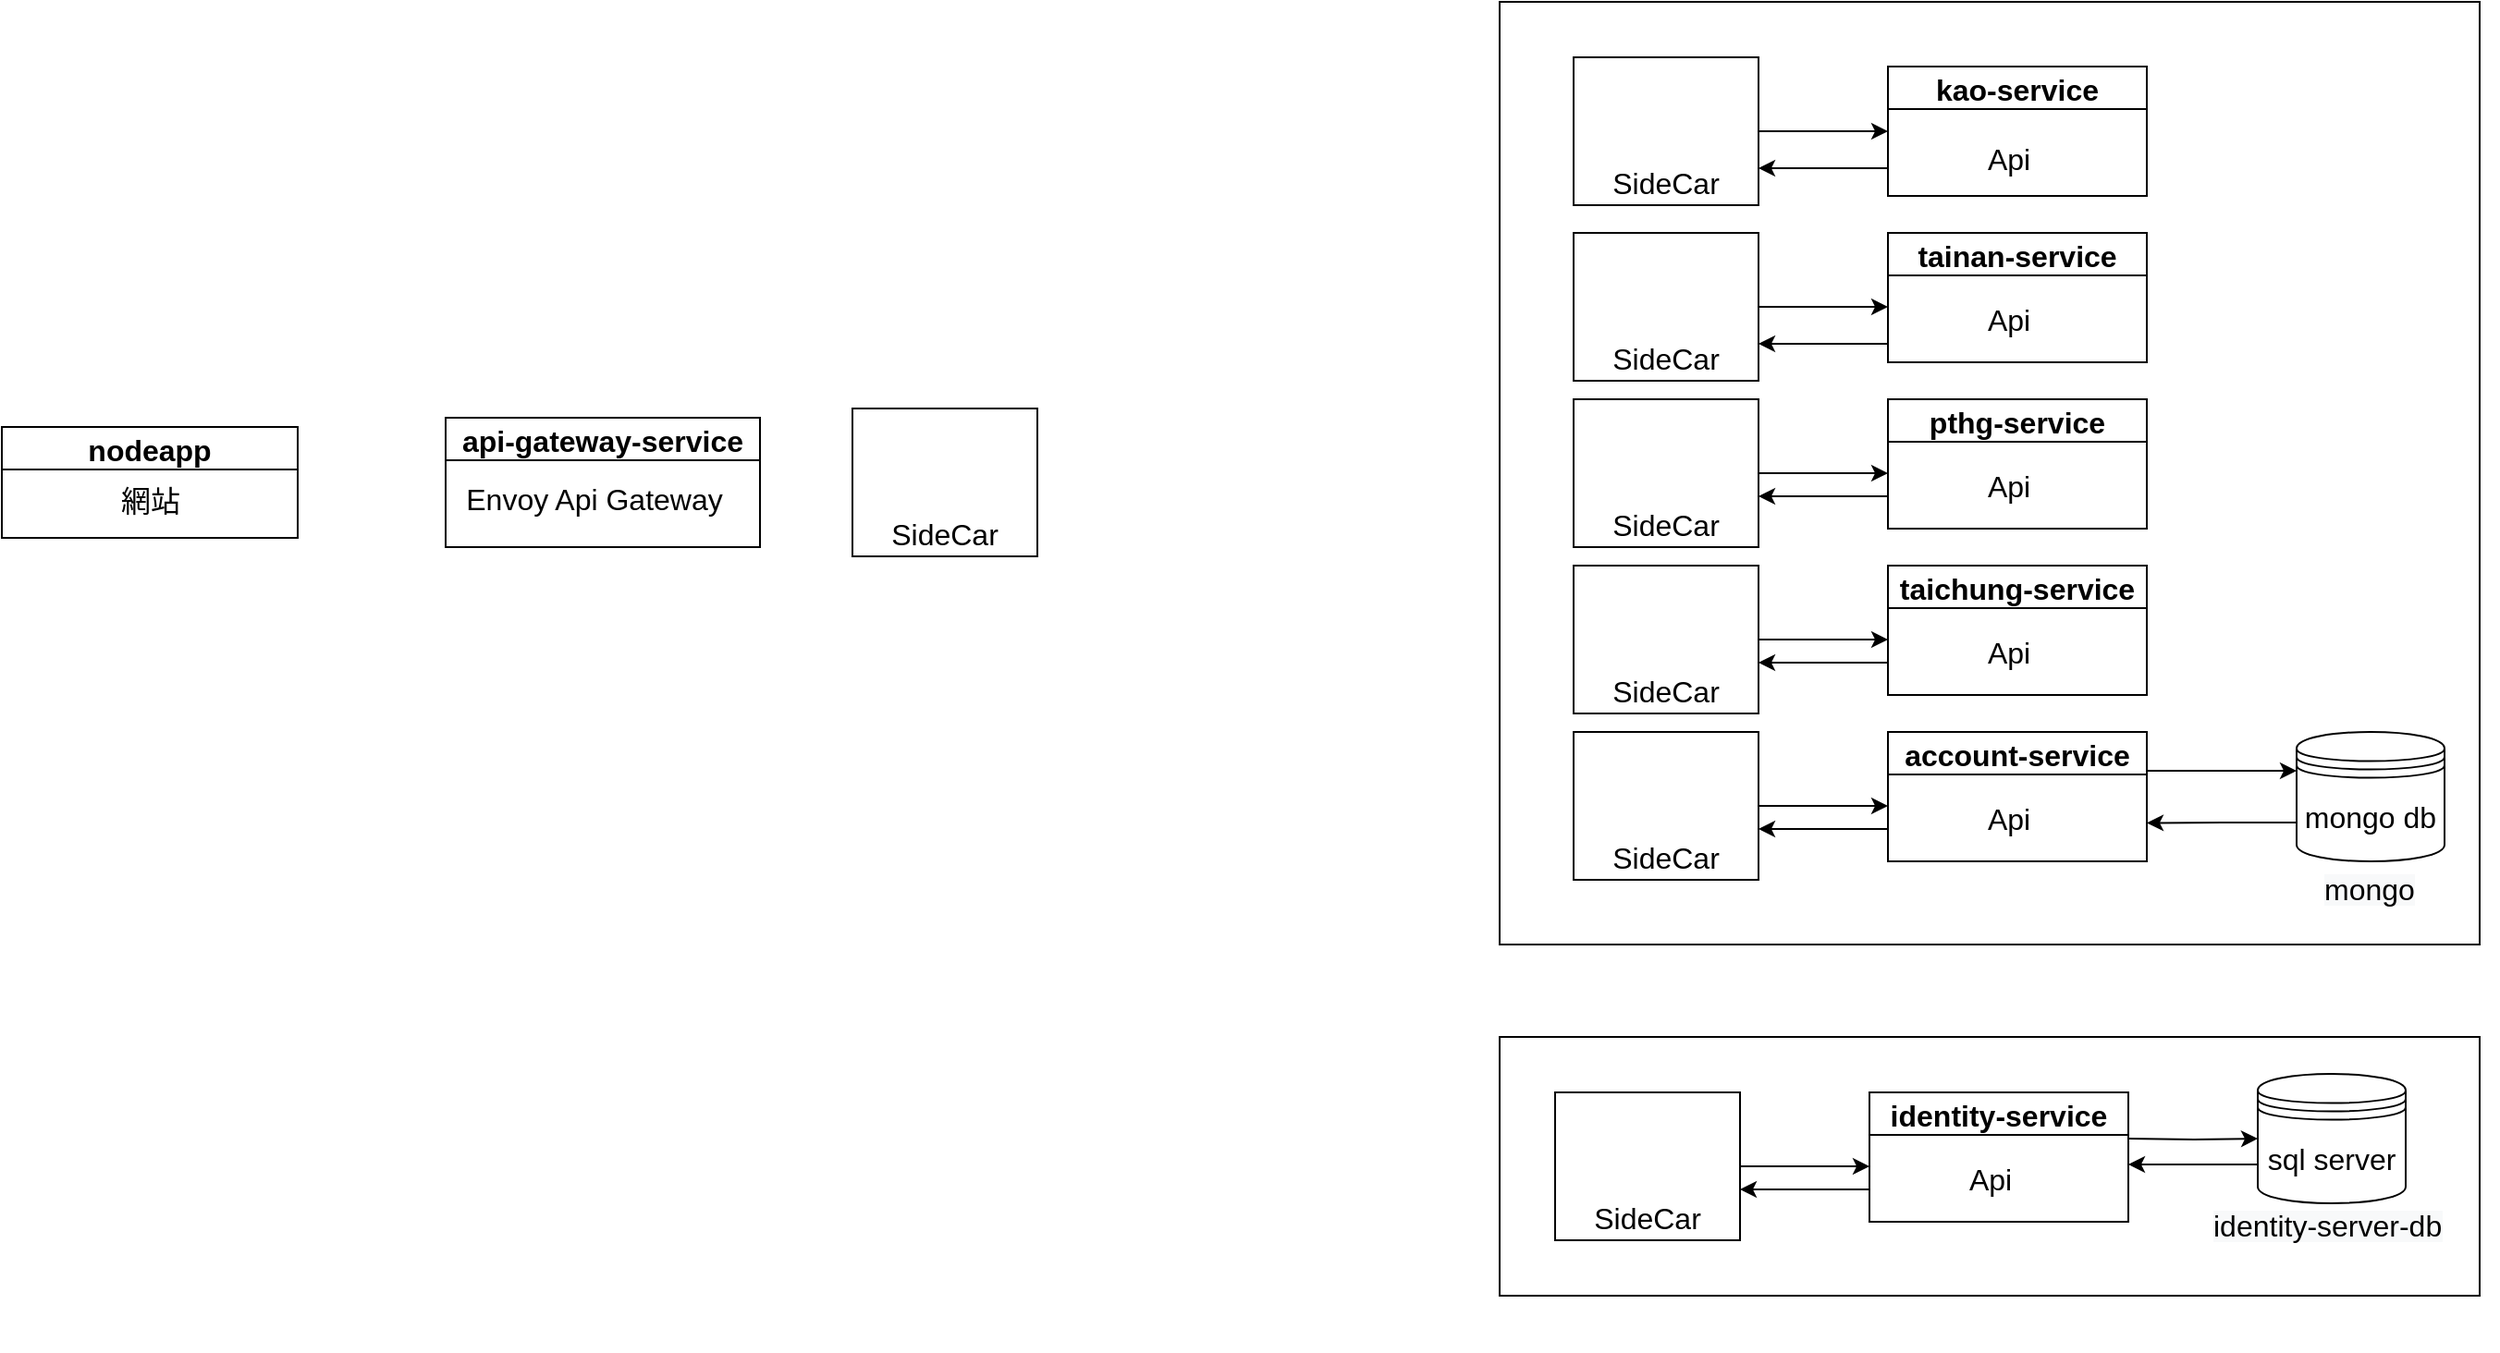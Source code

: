 <mxfile version="14.6.0" type="github">
  <diagram id="8w8wabQFdg4WhhDFVWYx" name="Page-1">
    <mxGraphModel dx="1422" dy="706" grid="1" gridSize="10" guides="1" tooltips="1" connect="1" arrows="1" fold="1" page="1" pageScale="1" pageWidth="827" pageHeight="1169" math="0" shadow="0">
      <root>
        <mxCell id="0" />
        <mxCell id="1" parent="0" />
        <mxCell id="OhrNE6VcvfpsGNgGxQ-j-2" value="nodeapp" style="swimlane;fontSize=16;" vertex="1" parent="1">
          <mxGeometry x="40" y="260" width="160" height="60" as="geometry" />
        </mxCell>
        <mxCell id="OhrNE6VcvfpsGNgGxQ-j-3" value="網站" style="text;html=1;align=center;verticalAlign=middle;resizable=0;points=[];autosize=1;strokeColor=none;fontSize=16;" vertex="1" parent="OhrNE6VcvfpsGNgGxQ-j-2">
          <mxGeometry x="55" y="30" width="50" height="20" as="geometry" />
        </mxCell>
        <mxCell id="OhrNE6VcvfpsGNgGxQ-j-10" value="api-gateway-service" style="swimlane;fontSize=16;" vertex="1" parent="1">
          <mxGeometry x="280" y="255" width="170" height="70" as="geometry" />
        </mxCell>
        <mxCell id="OhrNE6VcvfpsGNgGxQ-j-11" value="Envoy Api Gateway" style="text;html=1;align=center;verticalAlign=middle;resizable=0;points=[];autosize=1;strokeColor=none;fontSize=16;" vertex="1" parent="OhrNE6VcvfpsGNgGxQ-j-10">
          <mxGeometry x="5" y="34" width="150" height="20" as="geometry" />
        </mxCell>
        <mxCell id="OhrNE6VcvfpsGNgGxQ-j-68" value="" style="group" vertex="1" connectable="0" parent="1">
          <mxGeometry x="850" y="30" width="530" height="510" as="geometry" />
        </mxCell>
        <UserObject label="" treeRoot="1" id="OhrNE6VcvfpsGNgGxQ-j-64">
          <mxCell style="whiteSpace=wrap;html=1;align=center;treeFolding=1;treeMoving=1;newEdgeStyle={&quot;edgeStyle&quot;:&quot;elbowEdgeStyle&quot;,&quot;startArrow&quot;:&quot;none&quot;,&quot;endArrow&quot;:&quot;none&quot;};fontSize=16;" vertex="1" parent="OhrNE6VcvfpsGNgGxQ-j-68">
            <mxGeometry width="530" height="510" as="geometry" />
          </mxCell>
        </UserObject>
        <mxCell id="OhrNE6VcvfpsGNgGxQ-j-65" value="" style="group" vertex="1" connectable="0" parent="OhrNE6VcvfpsGNgGxQ-j-68">
          <mxGeometry x="40" y="30" width="310" height="445" as="geometry" />
        </mxCell>
        <mxCell id="OhrNE6VcvfpsGNgGxQ-j-8" value="" style="group" vertex="1" connectable="0" parent="OhrNE6VcvfpsGNgGxQ-j-65">
          <mxGeometry width="100" height="80" as="geometry" />
        </mxCell>
        <mxCell id="OhrNE6VcvfpsGNgGxQ-j-6" value="&lt;br style=&quot;font-size: 16px&quot;&gt;SideCar" style="rounded=0;whiteSpace=wrap;html=1;verticalAlign=bottom;fontSize=16;" vertex="1" parent="OhrNE6VcvfpsGNgGxQ-j-8">
          <mxGeometry width="100" height="80" as="geometry" />
        </mxCell>
        <mxCell id="OhrNE6VcvfpsGNgGxQ-j-7" value="" style="shape=image;verticalLabelPosition=bottom;labelBackgroundColor=#ffffff;verticalAlign=top;aspect=fixed;imageAspect=0;image=https://dapr.io/images/dapr.svg;fontSize=16;" vertex="1" parent="OhrNE6VcvfpsGNgGxQ-j-8">
          <mxGeometry x="18" y="7" width="63.89" height="47" as="geometry" />
        </mxCell>
        <mxCell id="OhrNE6VcvfpsGNgGxQ-j-77" style="edgeStyle=orthogonalEdgeStyle;rounded=0;orthogonalLoop=1;jettySize=auto;html=1;exitX=0;exitY=0.75;exitDx=0;exitDy=0;entryX=1;entryY=0.75;entryDx=0;entryDy=0;fontSize=16;" edge="1" parent="OhrNE6VcvfpsGNgGxQ-j-65" source="OhrNE6VcvfpsGNgGxQ-j-12" target="OhrNE6VcvfpsGNgGxQ-j-6">
          <mxGeometry relative="1" as="geometry">
            <Array as="points">
              <mxPoint x="170" y="60" />
            </Array>
          </mxGeometry>
        </mxCell>
        <mxCell id="OhrNE6VcvfpsGNgGxQ-j-12" value="kao-service" style="swimlane;fontSize=16;" vertex="1" parent="OhrNE6VcvfpsGNgGxQ-j-65">
          <mxGeometry x="170" y="5" width="140" height="70" as="geometry" />
        </mxCell>
        <mxCell id="OhrNE6VcvfpsGNgGxQ-j-13" value="Api" style="text;html=1;align=center;verticalAlign=middle;resizable=0;points=[];autosize=1;strokeColor=none;fontSize=16;" vertex="1" parent="OhrNE6VcvfpsGNgGxQ-j-12">
          <mxGeometry x="45" y="40" width="40" height="20" as="geometry" />
        </mxCell>
        <mxCell id="OhrNE6VcvfpsGNgGxQ-j-78" style="edgeStyle=orthogonalEdgeStyle;rounded=0;orthogonalLoop=1;jettySize=auto;html=1;exitX=0;exitY=0.75;exitDx=0;exitDy=0;entryX=1;entryY=0.75;entryDx=0;entryDy=0;fontSize=16;" edge="1" parent="OhrNE6VcvfpsGNgGxQ-j-65" source="OhrNE6VcvfpsGNgGxQ-j-14" target="OhrNE6VcvfpsGNgGxQ-j-26">
          <mxGeometry relative="1" as="geometry">
            <Array as="points">
              <mxPoint x="170" y="155" />
            </Array>
          </mxGeometry>
        </mxCell>
        <mxCell id="OhrNE6VcvfpsGNgGxQ-j-14" value="tainan-service" style="swimlane;fontSize=16;" vertex="1" parent="OhrNE6VcvfpsGNgGxQ-j-65">
          <mxGeometry x="170" y="95" width="140" height="70" as="geometry" />
        </mxCell>
        <mxCell id="OhrNE6VcvfpsGNgGxQ-j-15" value="Api" style="text;html=1;align=center;verticalAlign=middle;resizable=0;points=[];autosize=1;strokeColor=none;fontSize=16;" vertex="1" parent="OhrNE6VcvfpsGNgGxQ-j-14">
          <mxGeometry x="45" y="37" width="40" height="20" as="geometry" />
        </mxCell>
        <mxCell id="OhrNE6VcvfpsGNgGxQ-j-80" style="edgeStyle=orthogonalEdgeStyle;rounded=0;orthogonalLoop=1;jettySize=auto;html=1;exitX=0;exitY=0.75;exitDx=0;exitDy=0;fontSize=16;" edge="1" parent="OhrNE6VcvfpsGNgGxQ-j-65" source="OhrNE6VcvfpsGNgGxQ-j-16" target="OhrNE6VcvfpsGNgGxQ-j-39">
          <mxGeometry relative="1" as="geometry">
            <Array as="points">
              <mxPoint x="120" y="328" />
              <mxPoint x="120" y="328" />
            </Array>
          </mxGeometry>
        </mxCell>
        <mxCell id="OhrNE6VcvfpsGNgGxQ-j-16" value="taichung-service" style="swimlane;fontSize=16;" vertex="1" parent="OhrNE6VcvfpsGNgGxQ-j-65">
          <mxGeometry x="170" y="275" width="140" height="70" as="geometry" />
        </mxCell>
        <mxCell id="OhrNE6VcvfpsGNgGxQ-j-17" value="Api" style="text;html=1;align=center;verticalAlign=middle;resizable=0;points=[];autosize=1;strokeColor=none;fontSize=16;" vertex="1" parent="OhrNE6VcvfpsGNgGxQ-j-16">
          <mxGeometry x="45" y="37" width="40" height="20" as="geometry" />
        </mxCell>
        <mxCell id="OhrNE6VcvfpsGNgGxQ-j-79" style="edgeStyle=orthogonalEdgeStyle;rounded=0;orthogonalLoop=1;jettySize=auto;html=1;exitX=0;exitY=0.75;exitDx=0;exitDy=0;fontSize=16;" edge="1" parent="OhrNE6VcvfpsGNgGxQ-j-65" source="OhrNE6VcvfpsGNgGxQ-j-20" target="OhrNE6VcvfpsGNgGxQ-j-35">
          <mxGeometry relative="1" as="geometry">
            <Array as="points">
              <mxPoint x="120" y="238" />
              <mxPoint x="120" y="238" />
            </Array>
          </mxGeometry>
        </mxCell>
        <mxCell id="OhrNE6VcvfpsGNgGxQ-j-20" value="pthg-service" style="swimlane;fontSize=16;" vertex="1" parent="OhrNE6VcvfpsGNgGxQ-j-65">
          <mxGeometry x="170" y="185" width="140" height="70" as="geometry" />
        </mxCell>
        <mxCell id="OhrNE6VcvfpsGNgGxQ-j-21" value="Api" style="text;html=1;align=center;verticalAlign=middle;resizable=0;points=[];autosize=1;strokeColor=none;fontSize=16;" vertex="1" parent="OhrNE6VcvfpsGNgGxQ-j-20">
          <mxGeometry x="45" y="37" width="40" height="20" as="geometry" />
        </mxCell>
        <mxCell id="OhrNE6VcvfpsGNgGxQ-j-81" style="edgeStyle=orthogonalEdgeStyle;rounded=0;orthogonalLoop=1;jettySize=auto;html=1;exitX=0;exitY=0.75;exitDx=0;exitDy=0;fontSize=16;" edge="1" parent="OhrNE6VcvfpsGNgGxQ-j-65" source="OhrNE6VcvfpsGNgGxQ-j-22" target="OhrNE6VcvfpsGNgGxQ-j-43">
          <mxGeometry relative="1" as="geometry">
            <Array as="points">
              <mxPoint x="120" y="418" />
              <mxPoint x="120" y="418" />
            </Array>
          </mxGeometry>
        </mxCell>
        <mxCell id="OhrNE6VcvfpsGNgGxQ-j-22" value="account-service" style="swimlane;fontSize=16;" vertex="1" parent="OhrNE6VcvfpsGNgGxQ-j-65">
          <mxGeometry x="170" y="365" width="140" height="70" as="geometry" />
        </mxCell>
        <mxCell id="OhrNE6VcvfpsGNgGxQ-j-23" value="Api" style="text;html=1;align=center;verticalAlign=middle;resizable=0;points=[];autosize=1;strokeColor=none;fontSize=16;" vertex="1" parent="OhrNE6VcvfpsGNgGxQ-j-22">
          <mxGeometry x="45" y="37" width="40" height="20" as="geometry" />
        </mxCell>
        <mxCell id="OhrNE6VcvfpsGNgGxQ-j-24" style="edgeStyle=orthogonalEdgeStyle;rounded=0;orthogonalLoop=1;jettySize=auto;html=1;exitX=1;exitY=0.5;exitDx=0;exitDy=0;entryX=0;entryY=0.5;entryDx=0;entryDy=0;fontSize=16;" edge="1" parent="OhrNE6VcvfpsGNgGxQ-j-65" source="OhrNE6VcvfpsGNgGxQ-j-6" target="OhrNE6VcvfpsGNgGxQ-j-12">
          <mxGeometry relative="1" as="geometry" />
        </mxCell>
        <mxCell id="OhrNE6VcvfpsGNgGxQ-j-25" value="" style="group" vertex="1" connectable="0" parent="OhrNE6VcvfpsGNgGxQ-j-65">
          <mxGeometry y="95" width="100" height="80" as="geometry" />
        </mxCell>
        <mxCell id="OhrNE6VcvfpsGNgGxQ-j-26" value="&lt;br style=&quot;font-size: 16px&quot;&gt;SideCar" style="rounded=0;whiteSpace=wrap;html=1;verticalAlign=bottom;fontSize=16;" vertex="1" parent="OhrNE6VcvfpsGNgGxQ-j-25">
          <mxGeometry width="100" height="80" as="geometry" />
        </mxCell>
        <mxCell id="OhrNE6VcvfpsGNgGxQ-j-27" value="" style="shape=image;verticalLabelPosition=bottom;labelBackgroundColor=#ffffff;verticalAlign=top;aspect=fixed;imageAspect=0;image=https://dapr.io/images/dapr.svg;fontSize=16;" vertex="1" parent="OhrNE6VcvfpsGNgGxQ-j-25">
          <mxGeometry x="18" y="7" width="63.89" height="47" as="geometry" />
        </mxCell>
        <mxCell id="OhrNE6VcvfpsGNgGxQ-j-28" style="edgeStyle=orthogonalEdgeStyle;rounded=0;orthogonalLoop=1;jettySize=auto;html=1;exitX=1;exitY=0.5;exitDx=0;exitDy=0;entryX=0;entryY=0.5;entryDx=0;entryDy=0;fontSize=16;" edge="1" parent="OhrNE6VcvfpsGNgGxQ-j-65" source="OhrNE6VcvfpsGNgGxQ-j-26">
          <mxGeometry relative="1" as="geometry">
            <mxPoint x="170" y="135" as="targetPoint" />
          </mxGeometry>
        </mxCell>
        <mxCell id="OhrNE6VcvfpsGNgGxQ-j-34" value="" style="group" vertex="1" connectable="0" parent="OhrNE6VcvfpsGNgGxQ-j-65">
          <mxGeometry y="185" width="100" height="80" as="geometry" />
        </mxCell>
        <mxCell id="OhrNE6VcvfpsGNgGxQ-j-35" value="&lt;br style=&quot;font-size: 16px&quot;&gt;SideCar" style="rounded=0;whiteSpace=wrap;html=1;verticalAlign=bottom;fontSize=16;" vertex="1" parent="OhrNE6VcvfpsGNgGxQ-j-34">
          <mxGeometry width="100" height="80" as="geometry" />
        </mxCell>
        <mxCell id="OhrNE6VcvfpsGNgGxQ-j-36" value="" style="shape=image;verticalLabelPosition=bottom;labelBackgroundColor=#ffffff;verticalAlign=top;aspect=fixed;imageAspect=0;image=https://dapr.io/images/dapr.svg;fontSize=16;" vertex="1" parent="OhrNE6VcvfpsGNgGxQ-j-34">
          <mxGeometry x="18" y="7" width="63.89" height="47" as="geometry" />
        </mxCell>
        <mxCell id="OhrNE6VcvfpsGNgGxQ-j-37" style="edgeStyle=orthogonalEdgeStyle;rounded=0;orthogonalLoop=1;jettySize=auto;html=1;exitX=1;exitY=0.5;exitDx=0;exitDy=0;entryX=0;entryY=0.5;entryDx=0;entryDy=0;fontSize=16;" edge="1" parent="OhrNE6VcvfpsGNgGxQ-j-65" source="OhrNE6VcvfpsGNgGxQ-j-35">
          <mxGeometry relative="1" as="geometry">
            <mxPoint x="170" y="225" as="targetPoint" />
          </mxGeometry>
        </mxCell>
        <mxCell id="OhrNE6VcvfpsGNgGxQ-j-38" value="" style="group" vertex="1" connectable="0" parent="OhrNE6VcvfpsGNgGxQ-j-65">
          <mxGeometry y="275" width="100" height="80" as="geometry" />
        </mxCell>
        <mxCell id="OhrNE6VcvfpsGNgGxQ-j-39" value="&lt;br style=&quot;font-size: 16px&quot;&gt;SideCar" style="rounded=0;whiteSpace=wrap;html=1;verticalAlign=bottom;fontSize=16;" vertex="1" parent="OhrNE6VcvfpsGNgGxQ-j-38">
          <mxGeometry width="100" height="80" as="geometry" />
        </mxCell>
        <mxCell id="OhrNE6VcvfpsGNgGxQ-j-40" value="" style="shape=image;verticalLabelPosition=bottom;labelBackgroundColor=#ffffff;verticalAlign=top;aspect=fixed;imageAspect=0;image=https://dapr.io/images/dapr.svg;fontSize=16;" vertex="1" parent="OhrNE6VcvfpsGNgGxQ-j-38">
          <mxGeometry x="18" y="7" width="63.89" height="47" as="geometry" />
        </mxCell>
        <mxCell id="OhrNE6VcvfpsGNgGxQ-j-41" style="edgeStyle=orthogonalEdgeStyle;rounded=0;orthogonalLoop=1;jettySize=auto;html=1;exitX=1;exitY=0.5;exitDx=0;exitDy=0;entryX=0;entryY=0.5;entryDx=0;entryDy=0;fontSize=16;" edge="1" parent="OhrNE6VcvfpsGNgGxQ-j-65" source="OhrNE6VcvfpsGNgGxQ-j-39">
          <mxGeometry relative="1" as="geometry">
            <mxPoint x="170" y="315" as="targetPoint" />
          </mxGeometry>
        </mxCell>
        <mxCell id="OhrNE6VcvfpsGNgGxQ-j-42" value="" style="group" vertex="1" connectable="0" parent="OhrNE6VcvfpsGNgGxQ-j-65">
          <mxGeometry y="365" width="100" height="80" as="geometry" />
        </mxCell>
        <mxCell id="OhrNE6VcvfpsGNgGxQ-j-43" value="&lt;br style=&quot;font-size: 16px&quot;&gt;SideCar" style="rounded=0;whiteSpace=wrap;html=1;verticalAlign=bottom;fontSize=16;" vertex="1" parent="OhrNE6VcvfpsGNgGxQ-j-42">
          <mxGeometry width="100" height="80" as="geometry" />
        </mxCell>
        <mxCell id="OhrNE6VcvfpsGNgGxQ-j-44" value="" style="shape=image;verticalLabelPosition=bottom;labelBackgroundColor=#ffffff;verticalAlign=top;aspect=fixed;imageAspect=0;image=https://dapr.io/images/dapr.svg;fontSize=16;" vertex="1" parent="OhrNE6VcvfpsGNgGxQ-j-42">
          <mxGeometry x="18" y="7" width="63.89" height="47" as="geometry" />
        </mxCell>
        <mxCell id="OhrNE6VcvfpsGNgGxQ-j-45" style="edgeStyle=orthogonalEdgeStyle;rounded=0;orthogonalLoop=1;jettySize=auto;html=1;exitX=1;exitY=0.5;exitDx=0;exitDy=0;entryX=0;entryY=0.5;entryDx=0;entryDy=0;fontSize=16;" edge="1" parent="OhrNE6VcvfpsGNgGxQ-j-65" source="OhrNE6VcvfpsGNgGxQ-j-43">
          <mxGeometry relative="1" as="geometry">
            <mxPoint x="170" y="405" as="targetPoint" />
          </mxGeometry>
        </mxCell>
        <mxCell id="OhrNE6VcvfpsGNgGxQ-j-63" style="edgeStyle=orthogonalEdgeStyle;rounded=0;orthogonalLoop=1;jettySize=auto;html=1;exitX=0;exitY=0.7;exitDx=0;exitDy=0;fontSize=16;" edge="1" parent="OhrNE6VcvfpsGNgGxQ-j-65" source="OhrNE6VcvfpsGNgGxQ-j-60">
          <mxGeometry relative="1" as="geometry">
            <mxPoint x="310" y="414.238" as="targetPoint" />
          </mxGeometry>
        </mxCell>
        <mxCell id="OhrNE6VcvfpsGNgGxQ-j-62" style="edgeStyle=orthogonalEdgeStyle;rounded=0;orthogonalLoop=1;jettySize=auto;html=1;exitX=1;exitY=0.25;exitDx=0;exitDy=0;entryX=0;entryY=0.3;entryDx=0;entryDy=0;fontSize=16;" edge="1" parent="OhrNE6VcvfpsGNgGxQ-j-68" source="OhrNE6VcvfpsGNgGxQ-j-22" target="OhrNE6VcvfpsGNgGxQ-j-60">
          <mxGeometry relative="1" as="geometry">
            <Array as="points">
              <mxPoint x="350" y="416" />
            </Array>
          </mxGeometry>
        </mxCell>
        <mxCell id="OhrNE6VcvfpsGNgGxQ-j-60" value="mongo db" style="shape=datastore;whiteSpace=wrap;html=1;fontSize=16;" vertex="1" parent="OhrNE6VcvfpsGNgGxQ-j-68">
          <mxGeometry x="431" y="395" width="80" height="70" as="geometry" />
        </mxCell>
        <mxCell id="OhrNE6VcvfpsGNgGxQ-j-61" value="&lt;span style=&quot;color: rgb(0 , 0 , 0) ; font-family: &amp;#34;helvetica&amp;#34; ; font-size: 16px ; font-style: normal ; font-weight: 400 ; letter-spacing: normal ; text-align: center ; text-indent: 0px ; text-transform: none ; word-spacing: 0px ; background-color: rgb(248 , 249 , 250) ; display: inline ; float: none&quot;&gt;mongo&lt;/span&gt;" style="text;whiteSpace=wrap;html=1;fontSize=16;verticalAlign=middle;" vertex="1" parent="OhrNE6VcvfpsGNgGxQ-j-68">
          <mxGeometry x="444" y="470" width="57" height="20" as="geometry" />
        </mxCell>
        <mxCell id="OhrNE6VcvfpsGNgGxQ-j-71" value="" style="group" vertex="1" connectable="0" parent="1">
          <mxGeometry x="290" y="630" width="540" height="130" as="geometry" />
        </mxCell>
        <mxCell id="OhrNE6VcvfpsGNgGxQ-j-72" value="" style="group" vertex="1" connectable="0" parent="OhrNE6VcvfpsGNgGxQ-j-71">
          <mxGeometry x="560" y="-40" width="540" height="140" as="geometry" />
        </mxCell>
        <UserObject label="" treeRoot="1" id="OhrNE6VcvfpsGNgGxQ-j-69">
          <mxCell style="whiteSpace=wrap;html=1;align=center;treeFolding=1;treeMoving=1;newEdgeStyle={&quot;edgeStyle&quot;:&quot;elbowEdgeStyle&quot;,&quot;startArrow&quot;:&quot;none&quot;,&quot;endArrow&quot;:&quot;none&quot;};fontSize=16;" vertex="1" parent="OhrNE6VcvfpsGNgGxQ-j-72">
            <mxGeometry width="530" height="140" as="geometry" />
          </mxCell>
        </UserObject>
        <mxCell id="OhrNE6VcvfpsGNgGxQ-j-52" value="" style="group" vertex="1" connectable="0" parent="OhrNE6VcvfpsGNgGxQ-j-72">
          <mxGeometry x="390" y="20" width="150" height="100" as="geometry" />
        </mxCell>
        <mxCell id="OhrNE6VcvfpsGNgGxQ-j-50" value="sql server" style="shape=datastore;whiteSpace=wrap;html=1;fontSize=16;" vertex="1" parent="OhrNE6VcvfpsGNgGxQ-j-52">
          <mxGeometry x="20" width="80" height="70" as="geometry" />
        </mxCell>
        <mxCell id="OhrNE6VcvfpsGNgGxQ-j-51" value="&lt;span style=&quot;color: rgb(0, 0, 0); font-family: helvetica; font-size: 16px; font-style: normal; font-weight: 400; letter-spacing: normal; text-align: center; text-indent: 0px; text-transform: none; word-spacing: 0px; background-color: rgb(248, 249, 250); display: inline; float: none;&quot;&gt;identity-server-db&lt;/span&gt;" style="text;whiteSpace=wrap;html=1;fontSize=16;verticalAlign=middle;" vertex="1" parent="OhrNE6VcvfpsGNgGxQ-j-52">
          <mxGeometry x="-6" y="67" width="150" height="30" as="geometry" />
        </mxCell>
        <mxCell id="OhrNE6VcvfpsGNgGxQ-j-70" value="" style="group" vertex="1" connectable="0" parent="OhrNE6VcvfpsGNgGxQ-j-72">
          <mxGeometry x="30" y="30" width="310" height="80" as="geometry" />
        </mxCell>
        <mxCell id="OhrNE6VcvfpsGNgGxQ-j-58" style="edgeStyle=orthogonalEdgeStyle;rounded=0;orthogonalLoop=1;jettySize=auto;html=1;fontSize=16;" edge="1" parent="OhrNE6VcvfpsGNgGxQ-j-70" target="OhrNE6VcvfpsGNgGxQ-j-50">
          <mxGeometry relative="1" as="geometry">
            <mxPoint x="310" y="25" as="sourcePoint" />
          </mxGeometry>
        </mxCell>
        <mxCell id="OhrNE6VcvfpsGNgGxQ-j-82" style="edgeStyle=orthogonalEdgeStyle;rounded=0;orthogonalLoop=1;jettySize=auto;html=1;exitX=0;exitY=0.75;exitDx=0;exitDy=0;fontSize=16;" edge="1" parent="OhrNE6VcvfpsGNgGxQ-j-70" source="OhrNE6VcvfpsGNgGxQ-j-18" target="OhrNE6VcvfpsGNgGxQ-j-47">
          <mxGeometry relative="1" as="geometry">
            <Array as="points">
              <mxPoint x="110" y="53" />
              <mxPoint x="110" y="53" />
            </Array>
          </mxGeometry>
        </mxCell>
        <mxCell id="OhrNE6VcvfpsGNgGxQ-j-18" value="identity-service" style="swimlane;fontSize=16;" vertex="1" parent="OhrNE6VcvfpsGNgGxQ-j-70">
          <mxGeometry x="170" width="140" height="70" as="geometry" />
        </mxCell>
        <mxCell id="OhrNE6VcvfpsGNgGxQ-j-19" value="Api" style="text;html=1;align=center;verticalAlign=middle;resizable=0;points=[];autosize=1;strokeColor=none;fontSize=16;" vertex="1" parent="OhrNE6VcvfpsGNgGxQ-j-18">
          <mxGeometry x="45" y="37" width="40" height="20" as="geometry" />
        </mxCell>
        <mxCell id="OhrNE6VcvfpsGNgGxQ-j-46" value="" style="group" vertex="1" connectable="0" parent="OhrNE6VcvfpsGNgGxQ-j-70">
          <mxGeometry width="100" height="80" as="geometry" />
        </mxCell>
        <mxCell id="OhrNE6VcvfpsGNgGxQ-j-47" value="&lt;br style=&quot;font-size: 16px&quot;&gt;SideCar" style="rounded=0;whiteSpace=wrap;html=1;verticalAlign=bottom;fontSize=16;" vertex="1" parent="OhrNE6VcvfpsGNgGxQ-j-46">
          <mxGeometry width="100" height="80" as="geometry" />
        </mxCell>
        <mxCell id="OhrNE6VcvfpsGNgGxQ-j-48" value="" style="shape=image;verticalLabelPosition=bottom;labelBackgroundColor=#ffffff;verticalAlign=top;aspect=fixed;imageAspect=0;image=https://dapr.io/images/dapr.svg;fontSize=16;" vertex="1" parent="OhrNE6VcvfpsGNgGxQ-j-46">
          <mxGeometry x="18" y="7" width="63.89" height="47" as="geometry" />
        </mxCell>
        <mxCell id="OhrNE6VcvfpsGNgGxQ-j-49" style="edgeStyle=orthogonalEdgeStyle;rounded=0;orthogonalLoop=1;jettySize=auto;html=1;exitX=1;exitY=0.5;exitDx=0;exitDy=0;entryX=0;entryY=0.5;entryDx=0;entryDy=0;fontSize=16;" edge="1" parent="OhrNE6VcvfpsGNgGxQ-j-70" source="OhrNE6VcvfpsGNgGxQ-j-47">
          <mxGeometry relative="1" as="geometry">
            <mxPoint x="170" y="40" as="targetPoint" />
          </mxGeometry>
        </mxCell>
        <mxCell id="OhrNE6VcvfpsGNgGxQ-j-57" style="edgeStyle=orthogonalEdgeStyle;rounded=0;orthogonalLoop=1;jettySize=auto;html=1;exitX=0;exitY=0.7;exitDx=0;exitDy=0;fontSize=16;" edge="1" parent="OhrNE6VcvfpsGNgGxQ-j-70" source="OhrNE6VcvfpsGNgGxQ-j-50">
          <mxGeometry relative="1" as="geometry">
            <mxPoint x="310" y="39" as="targetPoint" />
          </mxGeometry>
        </mxCell>
        <mxCell id="OhrNE6VcvfpsGNgGxQ-j-74" value="" style="group" vertex="1" connectable="0" parent="1">
          <mxGeometry x="500" y="250" width="100" height="80" as="geometry" />
        </mxCell>
        <mxCell id="OhrNE6VcvfpsGNgGxQ-j-75" value="&lt;br style=&quot;font-size: 16px&quot;&gt;SideCar" style="rounded=0;whiteSpace=wrap;html=1;verticalAlign=bottom;fontSize=16;" vertex="1" parent="OhrNE6VcvfpsGNgGxQ-j-74">
          <mxGeometry width="100" height="80" as="geometry" />
        </mxCell>
        <mxCell id="OhrNE6VcvfpsGNgGxQ-j-76" value="" style="shape=image;verticalLabelPosition=bottom;labelBackgroundColor=#ffffff;verticalAlign=top;aspect=fixed;imageAspect=0;image=https://dapr.io/images/dapr.svg;fontSize=16;" vertex="1" parent="OhrNE6VcvfpsGNgGxQ-j-74">
          <mxGeometry x="18" y="7" width="63.89" height="47" as="geometry" />
        </mxCell>
      </root>
    </mxGraphModel>
  </diagram>
</mxfile>
